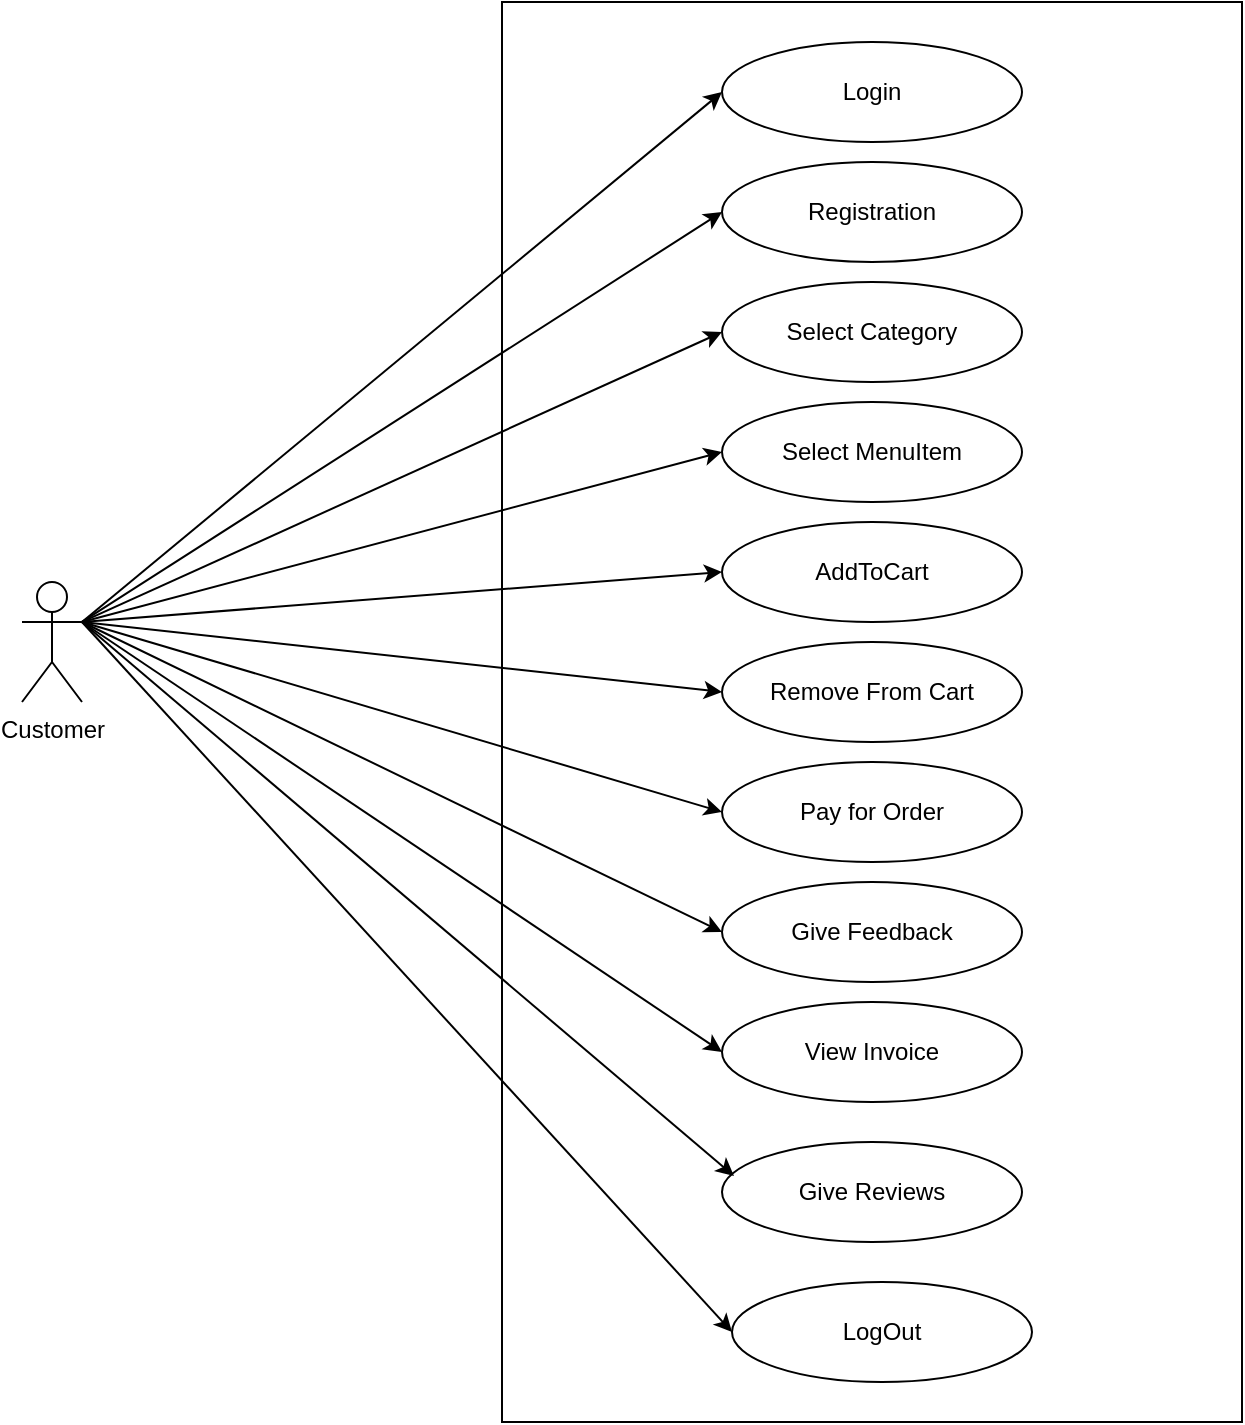 <mxfile version="18.2.1" type="device"><diagram id="7KsRAMbtgx-u_m7MTl0G" name="Page-1"><mxGraphModel dx="1038" dy="547" grid="1" gridSize="10" guides="1" tooltips="1" connect="1" arrows="1" fold="1" page="1" pageScale="1" pageWidth="850" pageHeight="1100" math="0" shadow="0"><root><mxCell id="0"/><mxCell id="1" parent="0"/><mxCell id="Ivp1HWpz4IFF9yLUWvaj-20" value="Customer" style="shape=umlActor;verticalLabelPosition=bottom;verticalAlign=top;html=1;outlineConnect=0;" parent="1" vertex="1"><mxGeometry x="70" y="400" width="30" height="60" as="geometry"/></mxCell><mxCell id="Ivp1HWpz4IFF9yLUWvaj-25" value="" style="verticalLabelPosition=bottom;verticalAlign=top;html=1;shape=mxgraph.basic.rect;fillColor2=none;strokeWidth=1;size=20;indent=5;" parent="1" vertex="1"><mxGeometry x="310" y="110" width="370" height="710" as="geometry"/></mxCell><mxCell id="Ivp1HWpz4IFF9yLUWvaj-28" value="Login" style="ellipse;whiteSpace=wrap;html=1;" parent="1" vertex="1"><mxGeometry x="420" y="130" width="150" height="50" as="geometry"/></mxCell><mxCell id="Ivp1HWpz4IFF9yLUWvaj-29" value="Registration" style="ellipse;whiteSpace=wrap;html=1;" parent="1" vertex="1"><mxGeometry x="420" y="190" width="150" height="50" as="geometry"/></mxCell><mxCell id="Ivp1HWpz4IFF9yLUWvaj-30" value="Pay for Order" style="ellipse;whiteSpace=wrap;html=1;" parent="1" vertex="1"><mxGeometry x="420" y="490" width="150" height="50" as="geometry"/></mxCell><mxCell id="Ivp1HWpz4IFF9yLUWvaj-31" value="Remove From Cart" style="ellipse;whiteSpace=wrap;html=1;" parent="1" vertex="1"><mxGeometry x="420" y="430" width="150" height="50" as="geometry"/></mxCell><mxCell id="Ivp1HWpz4IFF9yLUWvaj-32" value="AddToCart" style="ellipse;whiteSpace=wrap;html=1;" parent="1" vertex="1"><mxGeometry x="420" y="370" width="150" height="50" as="geometry"/></mxCell><mxCell id="Ivp1HWpz4IFF9yLUWvaj-33" value="Select MenuItem" style="ellipse;whiteSpace=wrap;html=1;" parent="1" vertex="1"><mxGeometry x="420" y="310" width="150" height="50" as="geometry"/></mxCell><mxCell id="Ivp1HWpz4IFF9yLUWvaj-34" value="Select Category" style="ellipse;whiteSpace=wrap;html=1;" parent="1" vertex="1"><mxGeometry x="420" y="250" width="150" height="50" as="geometry"/></mxCell><mxCell id="Ivp1HWpz4IFF9yLUWvaj-35" value="" style="endArrow=classic;html=1;rounded=0;exitX=1;exitY=0.333;exitDx=0;exitDy=0;exitPerimeter=0;entryX=0;entryY=0.5;entryDx=0;entryDy=0;" parent="1" source="Ivp1HWpz4IFF9yLUWvaj-20" target="Ivp1HWpz4IFF9yLUWvaj-28" edge="1"><mxGeometry width="50" height="50" relative="1" as="geometry"><mxPoint x="400" y="410" as="sourcePoint"/><mxPoint x="450" y="360" as="targetPoint"/></mxGeometry></mxCell><mxCell id="Ivp1HWpz4IFF9yLUWvaj-36" value="" style="endArrow=classic;html=1;rounded=0;exitX=1;exitY=0.333;exitDx=0;exitDy=0;exitPerimeter=0;entryX=0;entryY=0.5;entryDx=0;entryDy=0;" parent="1" source="Ivp1HWpz4IFF9yLUWvaj-20" target="Ivp1HWpz4IFF9yLUWvaj-29" edge="1"><mxGeometry width="50" height="50" relative="1" as="geometry"><mxPoint x="110" y="365" as="sourcePoint"/><mxPoint x="430" y="185" as="targetPoint"/></mxGeometry></mxCell><mxCell id="Ivp1HWpz4IFF9yLUWvaj-37" value="" style="endArrow=classic;html=1;rounded=0;exitX=1;exitY=0.333;exitDx=0;exitDy=0;exitPerimeter=0;entryX=0;entryY=0.5;entryDx=0;entryDy=0;" parent="1" source="Ivp1HWpz4IFF9yLUWvaj-20" target="Ivp1HWpz4IFF9yLUWvaj-34" edge="1"><mxGeometry width="50" height="50" relative="1" as="geometry"><mxPoint x="120" y="375" as="sourcePoint"/><mxPoint x="440" y="195" as="targetPoint"/></mxGeometry></mxCell><mxCell id="Ivp1HWpz4IFF9yLUWvaj-38" value="" style="endArrow=classic;html=1;rounded=0;exitX=1;exitY=0.333;exitDx=0;exitDy=0;exitPerimeter=0;entryX=0;entryY=0.5;entryDx=0;entryDy=0;" parent="1" source="Ivp1HWpz4IFF9yLUWvaj-20" target="Ivp1HWpz4IFF9yLUWvaj-33" edge="1"><mxGeometry width="50" height="50" relative="1" as="geometry"><mxPoint x="130" y="385" as="sourcePoint"/><mxPoint x="450" y="205" as="targetPoint"/></mxGeometry></mxCell><mxCell id="Ivp1HWpz4IFF9yLUWvaj-39" value="" style="endArrow=classic;html=1;rounded=0;entryX=0;entryY=0.5;entryDx=0;entryDy=0;exitX=1;exitY=0.333;exitDx=0;exitDy=0;exitPerimeter=0;" parent="1" source="Ivp1HWpz4IFF9yLUWvaj-20" target="Ivp1HWpz4IFF9yLUWvaj-32" edge="1"><mxGeometry width="50" height="50" relative="1" as="geometry"><mxPoint x="110" y="360" as="sourcePoint"/><mxPoint x="460" y="215" as="targetPoint"/></mxGeometry></mxCell><mxCell id="Ivp1HWpz4IFF9yLUWvaj-41" value="" style="endArrow=classic;html=1;rounded=0;entryX=0;entryY=0.5;entryDx=0;entryDy=0;exitX=1;exitY=0.333;exitDx=0;exitDy=0;exitPerimeter=0;" parent="1" source="Ivp1HWpz4IFF9yLUWvaj-20" target="Ivp1HWpz4IFF9yLUWvaj-31" edge="1"><mxGeometry width="50" height="50" relative="1" as="geometry"><mxPoint x="110" y="350" as="sourcePoint"/><mxPoint x="430" y="455" as="targetPoint"/></mxGeometry></mxCell><mxCell id="Ivp1HWpz4IFF9yLUWvaj-42" value="" style="endArrow=classic;html=1;rounded=0;exitX=1;exitY=0.333;exitDx=0;exitDy=0;exitPerimeter=0;entryX=0;entryY=0.5;entryDx=0;entryDy=0;" parent="1" source="Ivp1HWpz4IFF9yLUWvaj-20" target="Ivp1HWpz4IFF9yLUWvaj-30" edge="1"><mxGeometry width="50" height="50" relative="1" as="geometry"><mxPoint x="120" y="375" as="sourcePoint"/><mxPoint x="440" y="465" as="targetPoint"/></mxGeometry></mxCell><mxCell id="Ivp1HWpz4IFF9yLUWvaj-44" value="Give Feedback" style="ellipse;whiteSpace=wrap;html=1;" parent="1" vertex="1"><mxGeometry x="420" y="550" width="150" height="50" as="geometry"/></mxCell><mxCell id="Ivp1HWpz4IFF9yLUWvaj-45" value="View Invoice" style="ellipse;whiteSpace=wrap;html=1;" parent="1" vertex="1"><mxGeometry x="420" y="610" width="150" height="50" as="geometry"/></mxCell><mxCell id="Ivp1HWpz4IFF9yLUWvaj-47" value="LogOut" style="ellipse;whiteSpace=wrap;html=1;" parent="1" vertex="1"><mxGeometry x="425" y="750" width="150" height="50" as="geometry"/></mxCell><mxCell id="Ivp1HWpz4IFF9yLUWvaj-50" value="" style="endArrow=classic;html=1;rounded=0;entryX=0;entryY=0.5;entryDx=0;entryDy=0;" parent="1" target="Ivp1HWpz4IFF9yLUWvaj-44" edge="1"><mxGeometry width="50" height="50" relative="1" as="geometry"><mxPoint x="100" y="420" as="sourcePoint"/><mxPoint x="410" y="562.5" as="targetPoint"/></mxGeometry></mxCell><mxCell id="Ivp1HWpz4IFF9yLUWvaj-51" value="" style="endArrow=classic;html=1;rounded=0;exitX=1;exitY=0.333;exitDx=0;exitDy=0;exitPerimeter=0;entryX=0;entryY=0.5;entryDx=0;entryDy=0;" parent="1" source="Ivp1HWpz4IFF9yLUWvaj-20" target="Ivp1HWpz4IFF9yLUWvaj-45" edge="1"><mxGeometry width="50" height="50" relative="1" as="geometry"><mxPoint x="120" y="440" as="sourcePoint"/><mxPoint x="440" y="535" as="targetPoint"/></mxGeometry></mxCell><mxCell id="Ivp1HWpz4IFF9yLUWvaj-52" value="" style="endArrow=classic;html=1;rounded=0;exitX=1;exitY=0.333;exitDx=0;exitDy=0;exitPerimeter=0;entryX=0;entryY=0.5;entryDx=0;entryDy=0;" parent="1" source="Ivp1HWpz4IFF9yLUWvaj-20" target="Ivp1HWpz4IFF9yLUWvaj-47" edge="1"><mxGeometry width="50" height="50" relative="1" as="geometry"><mxPoint x="130" y="450" as="sourcePoint"/><mxPoint x="450" y="545" as="targetPoint"/></mxGeometry></mxCell><mxCell id="NkHH67Pdk42qSQ8gX4AC-1" value="Give Reviews" style="ellipse;whiteSpace=wrap;html=1;" vertex="1" parent="1"><mxGeometry x="420" y="680" width="150" height="50" as="geometry"/></mxCell><mxCell id="NkHH67Pdk42qSQ8gX4AC-2" value="" style="endArrow=classic;html=1;rounded=0;exitX=1;exitY=0.333;exitDx=0;exitDy=0;exitPerimeter=0;entryX=0.04;entryY=0.34;entryDx=0;entryDy=0;entryPerimeter=0;" edge="1" parent="1" target="NkHH67Pdk42qSQ8gX4AC-1"><mxGeometry width="50" height="50" relative="1" as="geometry"><mxPoint x="100" y="420" as="sourcePoint"/><mxPoint x="420" y="635" as="targetPoint"/></mxGeometry></mxCell></root></mxGraphModel></diagram></mxfile>